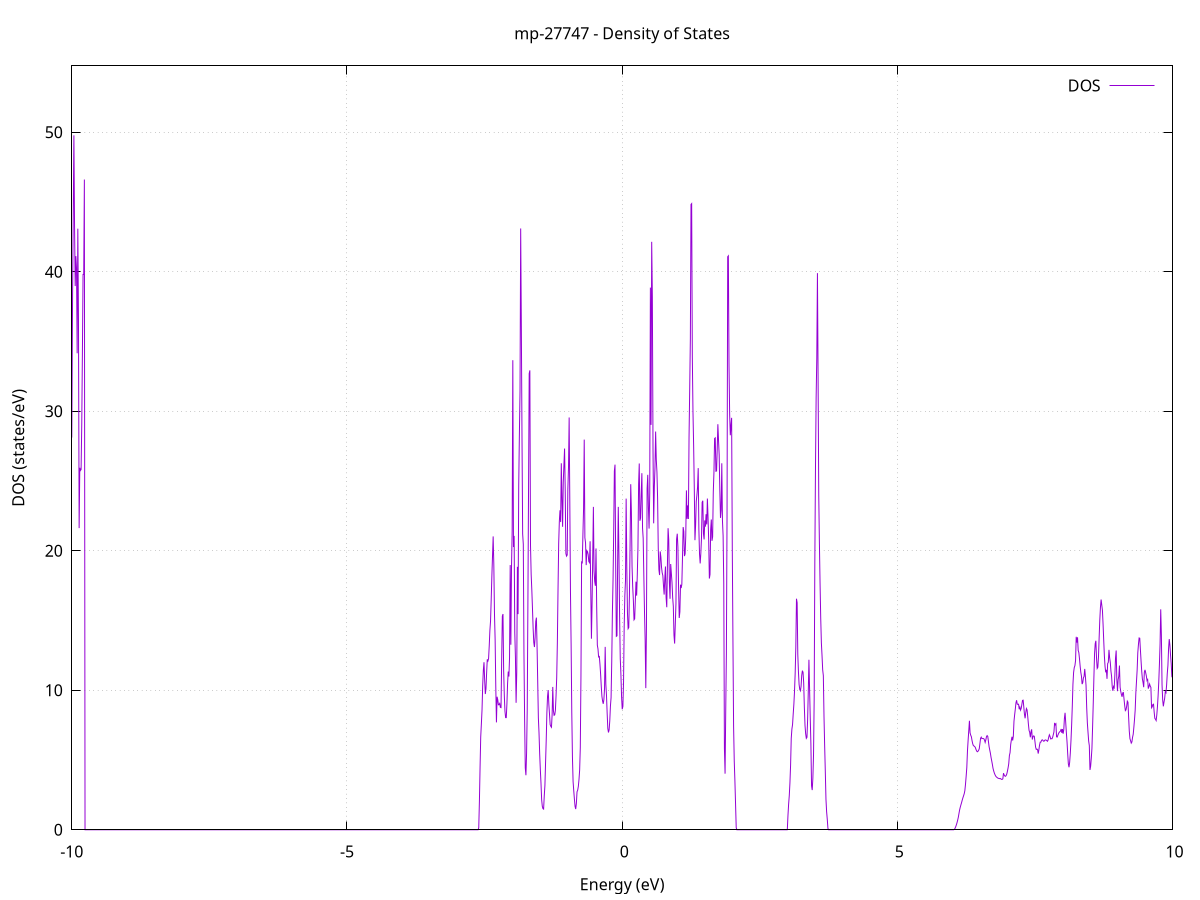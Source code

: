 set title 'mp-27747 - Density of States'
set xlabel 'Energy (eV)'
set ylabel 'DOS (states/eV)'
set grid
set xrange [-10:10]
set yrange [0:54.750]
set xzeroaxis lt -1
set terminal png size 800,600
set output 'mp-27747_dos_gnuplot.png'
plot '-' using 1:2 with lines title 'DOS'
-11.854500 0.000000
-11.842600 0.000000
-11.830700 0.000000
-11.818800 0.000000
-11.806900 0.000000
-11.795000 0.000000
-11.783100 0.000000
-11.771200 0.000000
-11.759300 0.000000
-11.747300 0.000000
-11.735400 0.000000
-11.723500 0.000000
-11.711600 0.000000
-11.699700 0.000000
-11.687800 0.000000
-11.675900 0.000000
-11.664000 0.000000
-11.652100 0.000000
-11.640200 0.000000
-11.628300 0.000000
-11.616400 0.000000
-11.604500 0.000000
-11.592600 0.000000
-11.580700 0.000000
-11.568800 0.000000
-11.556900 0.000000
-11.545000 0.000000
-11.533100 0.000000
-11.521200 0.000000
-11.509300 0.000000
-11.497400 0.000000
-11.485500 0.000000
-11.473600 0.000000
-11.461700 0.000000
-11.449800 0.000000
-11.437900 0.000000
-11.426000 0.000000
-11.414000 0.000000
-11.402100 0.000000
-11.390200 0.000000
-11.378300 0.000000
-11.366400 0.000000
-11.354500 0.000000
-11.342600 0.000000
-11.330700 0.000000
-11.318800 0.000000
-11.306900 0.000000
-11.295000 0.000000
-11.283100 0.000000
-11.271200 0.000000
-11.259300 0.000000
-11.247400 0.000000
-11.235500 0.000000
-11.223600 0.000000
-11.211700 0.000000
-11.199800 0.000000
-11.187900 0.000000
-11.176000 0.000000
-11.164100 0.000000
-11.152200 0.000000
-11.140300 0.000000
-11.128400 0.000000
-11.116500 0.000000
-11.104600 0.000000
-11.092700 0.000000
-11.080800 0.000000
-11.068800 0.000000
-11.056900 0.000000
-11.045000 0.000000
-11.033100 0.000000
-11.021200 0.000000
-11.009300 0.000000
-10.997400 0.000000
-10.985500 0.000000
-10.973600 0.000000
-10.961700 0.000000
-10.949800 0.000000
-10.937900 0.000000
-10.926000 0.000000
-10.914100 0.000000
-10.902200 0.000000
-10.890300 0.000000
-10.878400 0.000000
-10.866500 0.000000
-10.854600 0.000000
-10.842700 0.000000
-10.830800 0.000000
-10.818900 0.000000
-10.807000 0.000000
-10.795100 0.000000
-10.783200 0.000000
-10.771300 0.006600
-10.759400 0.955700
-10.747500 2.295500
-10.735600 2.756000
-10.723600 3.446000
-10.711700 4.147100
-10.699800 4.765600
-10.687900 5.474500
-10.676000 6.327100
-10.664100 7.678800
-10.652200 9.339700
-10.640300 9.214200
-10.628400 9.027500
-10.616500 8.932200
-10.604600 8.904000
-10.592700 8.861100
-10.580800 8.643600
-10.568900 9.424400
-10.557000 9.699100
-10.545100 10.439800
-10.533200 12.049800
-10.521300 12.760400
-10.509400 13.476600
-10.497500 13.887400
-10.485600 16.971600
-10.473700 16.429000
-10.461800 16.283200
-10.449900 16.133600
-10.438000 18.608900
-10.426100 14.238700
-10.414200 12.473300
-10.402300 12.644100
-10.390300 13.178500
-10.378400 11.405300
-10.366500 5.990500
-10.354600 0.000000
-10.342700 0.000000
-10.330800 0.000000
-10.318900 0.000000
-10.307000 0.000000
-10.295100 0.000000
-10.283200 0.034000
-10.271300 0.389800
-10.259400 0.945700
-10.247500 1.517700
-10.235600 2.053400
-10.223700 2.558100
-10.211800 3.236100
-10.199900 3.900500
-10.188000 4.721700
-10.176100 6.090200
-10.164200 7.397800
-10.152300 8.351000
-10.140400 9.496200
-10.128500 11.103100
-10.116600 14.787100
-10.104700 33.503200
-10.092800 28.130900
-10.080900 20.070100
-10.069000 17.697400
-10.057100 19.886100
-10.045100 24.466700
-10.033200 20.076200
-10.021300 22.279100
-10.009400 22.253100
-9.997500 29.706200
-9.985600 38.444200
-9.973700 43.921300
-9.961800 49.772600
-9.949900 43.269300
-9.938000 38.971100
-9.926100 41.114800
-9.914200 40.254000
-9.902300 34.152500
-9.890400 43.081800
-9.878500 36.511800
-9.866600 21.620400
-9.854700 25.945800
-9.842800 25.750100
-9.830900 25.822700
-9.819000 29.057700
-9.807100 34.206800
-9.795200 39.800600
-9.783300 39.795100
-9.771400 46.602600
-9.759500 0.000000
-9.747600 0.000000
-9.735700 0.000000
-9.723800 0.000000
-9.711900 0.000000
-9.699900 0.000000
-9.688000 0.000000
-9.676100 0.000000
-9.664200 0.000000
-9.652300 0.000000
-9.640400 0.000000
-9.628500 0.000000
-9.616600 0.000000
-9.604700 0.000000
-9.592800 0.000000
-9.580900 0.000000
-9.569000 0.000000
-9.557100 0.000000
-9.545200 0.000000
-9.533300 0.000000
-9.521400 0.000000
-9.509500 0.000000
-9.497600 0.000000
-9.485700 0.000000
-9.473800 0.000000
-9.461900 0.000000
-9.450000 0.000000
-9.438100 0.000000
-9.426200 0.000000
-9.414300 0.000000
-9.402400 0.000000
-9.390500 0.000000
-9.378600 0.000000
-9.366600 0.000000
-9.354700 0.000000
-9.342800 0.000000
-9.330900 0.000000
-9.319000 0.000000
-9.307100 0.000000
-9.295200 0.000000
-9.283300 0.000000
-9.271400 0.000000
-9.259500 0.000000
-9.247600 0.000000
-9.235700 0.000000
-9.223800 0.000000
-9.211900 0.000000
-9.200000 0.000000
-9.188100 0.000000
-9.176200 0.000000
-9.164300 0.000000
-9.152400 0.000000
-9.140500 0.000000
-9.128600 0.000000
-9.116700 0.000000
-9.104800 0.000000
-9.092900 0.000000
-9.081000 0.000000
-9.069100 0.000000
-9.057200 0.000000
-9.045300 0.000000
-9.033400 0.000000
-9.021400 0.000000
-9.009500 0.000000
-8.997600 0.000000
-8.985700 0.000000
-8.973800 0.000000
-8.961900 0.000000
-8.950000 0.000000
-8.938100 0.000000
-8.926200 0.000000
-8.914300 0.000000
-8.902400 0.000000
-8.890500 0.000000
-8.878600 0.000000
-8.866700 0.000000
-8.854800 0.000000
-8.842900 0.000000
-8.831000 0.000000
-8.819100 0.000000
-8.807200 0.000000
-8.795300 0.000000
-8.783400 0.000000
-8.771500 0.000000
-8.759600 0.000000
-8.747700 0.000000
-8.735800 0.000000
-8.723900 0.000000
-8.712000 0.000000
-8.700100 0.000000
-8.688200 0.000000
-8.676200 0.000000
-8.664300 0.000000
-8.652400 0.000000
-8.640500 0.000000
-8.628600 0.000000
-8.616700 0.000000
-8.604800 0.000000
-8.592900 0.000000
-8.581000 0.000000
-8.569100 0.000000
-8.557200 0.000000
-8.545300 0.000000
-8.533400 0.000000
-8.521500 0.000000
-8.509600 0.000000
-8.497700 0.000000
-8.485800 0.000000
-8.473900 0.000000
-8.462000 0.000000
-8.450100 0.000000
-8.438200 0.000000
-8.426300 0.000000
-8.414400 0.000000
-8.402500 0.000000
-8.390600 0.000000
-8.378700 0.000000
-8.366800 0.000000
-8.354900 0.000000
-8.343000 0.000000
-8.331000 0.000000
-8.319100 0.000000
-8.307200 0.000000
-8.295300 0.000000
-8.283400 0.000000
-8.271500 0.000000
-8.259600 0.000000
-8.247700 0.000000
-8.235800 0.000000
-8.223900 0.000000
-8.212000 0.000000
-8.200100 0.000000
-8.188200 0.000000
-8.176300 0.000000
-8.164400 0.000000
-8.152500 0.000000
-8.140600 0.000000
-8.128700 0.000000
-8.116800 0.000000
-8.104900 0.000000
-8.093000 0.000000
-8.081100 0.000000
-8.069200 0.000000
-8.057300 0.000000
-8.045400 0.000000
-8.033500 0.000000
-8.021600 0.000000
-8.009700 0.000000
-7.997700 0.000000
-7.985800 0.000000
-7.973900 0.000000
-7.962000 0.000000
-7.950100 0.000000
-7.938200 0.000000
-7.926300 0.000000
-7.914400 0.000000
-7.902500 0.000000
-7.890600 0.000000
-7.878700 0.000000
-7.866800 0.000000
-7.854900 0.000000
-7.843000 0.000000
-7.831100 0.000000
-7.819200 0.000000
-7.807300 0.000000
-7.795400 0.000000
-7.783500 0.000000
-7.771600 0.000000
-7.759700 0.000000
-7.747800 0.000000
-7.735900 0.000000
-7.724000 0.000000
-7.712100 0.000000
-7.700200 0.000000
-7.688300 0.000000
-7.676400 0.000000
-7.664500 0.000000
-7.652500 0.000000
-7.640600 0.000000
-7.628700 0.000000
-7.616800 0.000000
-7.604900 0.000000
-7.593000 0.000000
-7.581100 0.000000
-7.569200 0.000000
-7.557300 0.000000
-7.545400 0.000000
-7.533500 0.000000
-7.521600 0.000000
-7.509700 0.000000
-7.497800 0.000000
-7.485900 0.000000
-7.474000 0.000000
-7.462100 0.000000
-7.450200 0.000000
-7.438300 0.000000
-7.426400 0.000000
-7.414500 0.000000
-7.402600 0.000000
-7.390700 0.000000
-7.378800 0.000000
-7.366900 0.000000
-7.355000 0.000000
-7.343100 0.000000
-7.331200 0.000000
-7.319300 0.000000
-7.307300 0.000000
-7.295400 0.000000
-7.283500 0.000000
-7.271600 0.000000
-7.259700 0.000000
-7.247800 0.000000
-7.235900 0.000000
-7.224000 0.000000
-7.212100 0.000000
-7.200200 0.000000
-7.188300 0.000000
-7.176400 0.000000
-7.164500 0.000000
-7.152600 0.000000
-7.140700 0.000000
-7.128800 0.000000
-7.116900 0.000000
-7.105000 0.000000
-7.093100 0.000000
-7.081200 0.000000
-7.069300 0.000000
-7.057400 0.000000
-7.045500 0.000000
-7.033600 0.000000
-7.021700 0.000000
-7.009800 0.000000
-6.997900 0.000000
-6.986000 0.000000
-6.974000 0.000000
-6.962100 0.000000
-6.950200 0.000000
-6.938300 0.000000
-6.926400 0.000000
-6.914500 0.000000
-6.902600 0.000000
-6.890700 0.000000
-6.878800 0.000000
-6.866900 0.000000
-6.855000 0.000000
-6.843100 0.000000
-6.831200 0.000000
-6.819300 0.000000
-6.807400 0.000000
-6.795500 0.000000
-6.783600 0.000000
-6.771700 0.000000
-6.759800 0.000000
-6.747900 0.000000
-6.736000 0.000000
-6.724100 0.000000
-6.712200 0.000000
-6.700300 0.000000
-6.688400 0.000000
-6.676500 0.000000
-6.664600 0.000000
-6.652700 0.000000
-6.640800 0.000000
-6.628800 0.000000
-6.616900 0.000000
-6.605000 0.000000
-6.593100 0.000000
-6.581200 0.000000
-6.569300 0.000000
-6.557400 0.000000
-6.545500 0.000000
-6.533600 0.000000
-6.521700 0.000000
-6.509800 0.000000
-6.497900 0.000000
-6.486000 0.000000
-6.474100 0.000000
-6.462200 0.000000
-6.450300 0.000000
-6.438400 0.000000
-6.426500 0.000000
-6.414600 0.000000
-6.402700 0.000000
-6.390800 0.000000
-6.378900 0.000000
-6.367000 0.000000
-6.355100 0.000000
-6.343200 0.000000
-6.331300 0.000000
-6.319400 0.000000
-6.307500 0.000000
-6.295600 0.000000
-6.283600 0.000000
-6.271700 0.000000
-6.259800 0.000000
-6.247900 0.000000
-6.236000 0.000000
-6.224100 0.000000
-6.212200 0.000000
-6.200300 0.000000
-6.188400 0.000000
-6.176500 0.000000
-6.164600 0.000000
-6.152700 0.000000
-6.140800 0.000000
-6.128900 0.000000
-6.117000 0.000000
-6.105100 0.000000
-6.093200 0.000000
-6.081300 0.000000
-6.069400 0.000000
-6.057500 0.000000
-6.045600 0.000000
-6.033700 0.000000
-6.021800 0.000000
-6.009900 0.000000
-5.998000 0.000000
-5.986100 0.000000
-5.974200 0.000000
-5.962300 0.000000
-5.950300 0.000000
-5.938400 0.000000
-5.926500 0.000000
-5.914600 0.000000
-5.902700 0.000000
-5.890800 0.000000
-5.878900 0.000000
-5.867000 0.000000
-5.855100 0.000000
-5.843200 0.000000
-5.831300 0.000000
-5.819400 0.000000
-5.807500 0.000000
-5.795600 0.000000
-5.783700 0.000000
-5.771800 0.000000
-5.759900 0.000000
-5.748000 0.000000
-5.736100 0.000000
-5.724200 0.000000
-5.712300 0.000000
-5.700400 0.000000
-5.688500 0.000000
-5.676600 0.000000
-5.664700 0.000000
-5.652800 0.000000
-5.640900 0.000000
-5.629000 0.000000
-5.617100 0.000000
-5.605100 0.000000
-5.593200 0.000000
-5.581300 0.000000
-5.569400 0.000000
-5.557500 0.000000
-5.545600 0.000000
-5.533700 0.000000
-5.521800 0.000000
-5.509900 0.000000
-5.498000 0.000000
-5.486100 0.000000
-5.474200 0.000000
-5.462300 0.000000
-5.450400 0.000000
-5.438500 0.000000
-5.426600 0.000000
-5.414700 0.000000
-5.402800 0.000000
-5.390900 0.000000
-5.379000 0.000000
-5.367100 0.000000
-5.355200 0.000000
-5.343300 0.000000
-5.331400 0.000000
-5.319500 0.000000
-5.307600 0.000000
-5.295700 0.000000
-5.283800 0.000000
-5.271900 0.000000
-5.259900 0.000000
-5.248000 0.000000
-5.236100 0.000000
-5.224200 0.000000
-5.212300 0.000000
-5.200400 0.000000
-5.188500 0.000000
-5.176600 0.000000
-5.164700 0.000000
-5.152800 0.000000
-5.140900 0.000000
-5.129000 0.000000
-5.117100 0.000000
-5.105200 0.000000
-5.093300 0.000000
-5.081400 0.000000
-5.069500 0.000000
-5.057600 0.000000
-5.045700 0.000000
-5.033800 0.000000
-5.021900 0.000000
-5.010000 0.000000
-4.998100 0.000000
-4.986200 0.000000
-4.974300 0.000000
-4.962400 0.000000
-4.950500 0.000000
-4.938600 0.000000
-4.926700 0.000000
-4.914700 0.000000
-4.902800 0.000000
-4.890900 0.000000
-4.879000 0.000000
-4.867100 0.000000
-4.855200 0.000000
-4.843300 0.000000
-4.831400 0.000000
-4.819500 0.000000
-4.807600 0.000000
-4.795700 0.000000
-4.783800 0.000000
-4.771900 0.000000
-4.760000 0.000000
-4.748100 0.000000
-4.736200 0.000000
-4.724300 0.000000
-4.712400 0.000000
-4.700500 0.000000
-4.688600 0.000000
-4.676700 0.000000
-4.664800 0.000000
-4.652900 0.000000
-4.641000 0.000000
-4.629100 0.000000
-4.617200 0.000000
-4.605300 0.000000
-4.593400 0.000000
-4.581400 0.000000
-4.569500 0.000000
-4.557600 0.000000
-4.545700 0.000000
-4.533800 0.000000
-4.521900 0.000000
-4.510000 0.000000
-4.498100 0.000000
-4.486200 0.000000
-4.474300 0.000000
-4.462400 0.000000
-4.450500 0.000000
-4.438600 0.000000
-4.426700 0.000000
-4.414800 0.000000
-4.402900 0.000000
-4.391000 0.000000
-4.379100 0.000000
-4.367200 0.000000
-4.355300 0.000000
-4.343400 0.000000
-4.331500 0.000000
-4.319600 0.000000
-4.307700 0.000000
-4.295800 0.000000
-4.283900 0.000000
-4.272000 0.000000
-4.260100 0.000000
-4.248200 0.000000
-4.236200 0.000000
-4.224300 0.000000
-4.212400 0.000000
-4.200500 0.000000
-4.188600 0.000000
-4.176700 0.000000
-4.164800 0.000000
-4.152900 0.000000
-4.141000 0.000000
-4.129100 0.000000
-4.117200 0.000000
-4.105300 0.000000
-4.093400 0.000000
-4.081500 0.000000
-4.069600 0.000000
-4.057700 0.000000
-4.045800 0.000000
-4.033900 0.000000
-4.022000 0.000000
-4.010100 0.000000
-3.998200 0.000000
-3.986300 0.000000
-3.974400 0.000000
-3.962500 0.000000
-3.950600 0.000000
-3.938700 0.000000
-3.926800 0.000000
-3.914900 0.000000
-3.903000 0.000000
-3.891000 0.000000
-3.879100 0.000000
-3.867200 0.000000
-3.855300 0.000000
-3.843400 0.000000
-3.831500 0.000000
-3.819600 0.000000
-3.807700 0.000000
-3.795800 0.000000
-3.783900 0.000000
-3.772000 0.000000
-3.760100 0.000000
-3.748200 0.000000
-3.736300 0.000000
-3.724400 0.000000
-3.712500 0.000000
-3.700600 0.000000
-3.688700 0.000000
-3.676800 0.000000
-3.664900 0.000000
-3.653000 0.000000
-3.641100 0.000000
-3.629200 0.000000
-3.617300 0.000000
-3.605400 0.000000
-3.593500 0.000000
-3.581600 0.000000
-3.569700 0.000000
-3.557700 0.000000
-3.545800 0.000000
-3.533900 0.000000
-3.522000 0.000000
-3.510100 0.000000
-3.498200 0.000000
-3.486300 0.000000
-3.474400 0.000000
-3.462500 0.000000
-3.450600 0.000000
-3.438700 0.000000
-3.426800 0.000000
-3.414900 0.000000
-3.403000 0.000000
-3.391100 0.000000
-3.379200 0.000000
-3.367300 0.000000
-3.355400 0.000000
-3.343500 0.000000
-3.331600 0.000000
-3.319700 0.000000
-3.307800 0.000000
-3.295900 0.000000
-3.284000 0.000000
-3.272100 0.000000
-3.260200 0.000000
-3.248300 0.000000
-3.236400 0.000000
-3.224500 0.000000
-3.212500 0.000000
-3.200600 0.000000
-3.188700 0.000000
-3.176800 0.000000
-3.164900 0.000000
-3.153000 0.000000
-3.141100 0.000000
-3.129200 0.000000
-3.117300 0.000000
-3.105400 0.000000
-3.093500 0.000000
-3.081600 0.000000
-3.069700 0.000000
-3.057800 0.000000
-3.045900 0.000000
-3.034000 0.000000
-3.022100 0.000000
-3.010200 0.000000
-2.998300 0.000000
-2.986400 0.000000
-2.974500 0.000000
-2.962600 0.000000
-2.950700 0.000000
-2.938800 0.000000
-2.926900 0.000000
-2.915000 0.000000
-2.903100 0.000000
-2.891200 0.000000
-2.879300 0.000000
-2.867300 0.000000
-2.855400 0.000000
-2.843500 0.000000
-2.831600 0.000000
-2.819700 0.000000
-2.807800 0.000000
-2.795900 0.000000
-2.784000 0.000000
-2.772100 0.000000
-2.760200 0.000000
-2.748300 0.000000
-2.736400 0.000000
-2.724500 0.000000
-2.712600 0.000000
-2.700700 0.000000
-2.688800 0.000000
-2.676900 0.000000
-2.665000 0.000000
-2.653100 0.000000
-2.641200 0.000000
-2.629300 0.000000
-2.617400 0.000000
-2.605500 0.148500
-2.593600 2.034800
-2.581700 4.457200
-2.569800 6.652600
-2.557900 7.597800
-2.546000 8.588400
-2.534100 10.317100
-2.522100 11.441000
-2.510200 12.008300
-2.498300 10.740800
-2.486400 9.728400
-2.474500 10.091800
-2.462600 11.235300
-2.450700 12.212300
-2.438800 12.102600
-2.426900 12.268200
-2.415000 13.179500
-2.403100 14.283200
-2.391200 14.960400
-2.379300 16.494700
-2.367400 18.159700
-2.355500 19.595600
-2.343600 21.024000
-2.331700 19.010500
-2.319800 15.497900
-2.307900 13.642600
-2.296000 10.248100
-2.284100 7.696300
-2.272200 9.535400
-2.260300 9.320700
-2.248400 8.957300
-2.236500 8.974600
-2.224600 9.052200
-2.212700 8.773000
-2.200800 8.755700
-2.188800 12.203800
-2.176900 15.307200
-2.165000 15.462000
-2.153100 11.409700
-2.141200 9.636600
-2.129300 8.504100
-2.117400 8.039300
-2.105500 8.037600
-2.093600 9.040800
-2.081700 10.480700
-2.069800 11.337700
-2.057900 10.984400
-2.046000 12.322600
-2.034100 18.972200
-2.022200 13.264800
-2.010300 18.812200
-1.998400 21.395900
-1.986500 33.655400
-1.974600 20.262200
-1.962700 21.063000
-1.950800 14.120300
-1.938900 12.351900
-1.927000 9.099900
-1.915100 11.296500
-1.903200 18.845700
-1.891300 15.455700
-1.879400 24.648400
-1.867500 28.211300
-1.855600 31.432100
-1.843600 43.096400
-1.831700 36.088300
-1.819800 28.228000
-1.807900 21.209000
-1.796000 20.460500
-1.784100 12.646700
-1.772200 7.959600
-1.760300 4.435700
-1.748400 3.910000
-1.736500 5.493100
-1.724600 8.625200
-1.712700 16.153900
-1.700800 24.400600
-1.688900 32.698400
-1.677000 32.926300
-1.665100 20.382500
-1.653200 18.305600
-1.641300 17.185400
-1.629400 15.863700
-1.617500 14.449300
-1.605600 13.424800
-1.593700 13.098800
-1.581800 13.763700
-1.569900 14.930900
-1.558000 15.205500
-1.546100 13.167200
-1.534200 10.653000
-1.522300 8.031900
-1.510400 6.935000
-1.498400 5.441400
-1.486500 4.293300
-1.474600 3.341400
-1.462700 2.165600
-1.450800 1.682900
-1.438900 1.517700
-1.427000 1.482900
-1.415100 2.438600
-1.403200 3.180200
-1.391300 4.836900
-1.379400 6.455000
-1.367500 8.379900
-1.355600 9.556400
-1.343700 10.016500
-1.331800 8.979900
-1.319900 8.284900
-1.308000 7.537700
-1.296100 7.414000
-1.284200 7.347100
-1.272300 8.247900
-1.260400 10.239100
-1.248500 8.536800
-1.236600 8.203000
-1.224700 8.240300
-1.212800 8.564600
-1.200900 9.612400
-1.189000 10.912600
-1.177100 13.432400
-1.165100 17.221000
-1.153200 20.513600
-1.141300 22.083700
-1.129400 22.897300
-1.117500 22.055000
-1.105600 26.267700
-1.093700 23.663400
-1.081800 21.715600
-1.069900 24.905900
-1.058000 26.143000
-1.046100 27.323800
-1.034200 24.261100
-1.022300 19.799800
-1.010400 19.613200
-0.998500 19.694400
-0.986600 24.393800
-0.974700 25.979100
-0.962800 29.549500
-0.950900 23.458100
-0.939000 17.061000
-0.927100 13.241000
-0.915200 8.409400
-0.903300 5.234300
-0.891400 3.453800
-0.879500 2.808300
-0.867600 2.203300
-0.855700 1.679100
-0.843800 1.484600
-0.831900 1.884400
-0.819900 2.720700
-0.808000 2.835700
-0.796100 3.106300
-0.784200 3.595300
-0.772300 4.280400
-0.760400 5.895900
-0.748500 10.990000
-0.736600 19.184100
-0.724700 19.142100
-0.712800 21.158100
-0.700900 23.021400
-0.689000 27.963700
-0.677100 20.934100
-0.665200 20.574900
-0.653300 18.970900
-0.641400 20.006700
-0.629500 19.936600
-0.617600 19.732200
-0.605700 19.225700
-0.593800 19.150500
-0.581900 20.679200
-0.570000 17.179400
-0.558100 13.693600
-0.546200 16.244700
-0.534300 19.583700
-0.522400 23.144100
-0.510500 18.569800
-0.498600 17.811300
-0.486700 17.487500
-0.474700 20.162900
-0.462800 16.060700
-0.450900 13.233400
-0.439000 12.958700
-0.427100 12.348400
-0.415200 12.457300
-0.403300 11.871300
-0.391400 11.165900
-0.379500 10.292900
-0.367600 9.568800
-0.355700 9.236600
-0.343800 9.028200
-0.331900 9.324900
-0.320000 10.121700
-0.308100 13.110200
-0.296200 10.431700
-0.284300 9.620000
-0.272400 8.361000
-0.260500 7.269100
-0.248600 6.974400
-0.236700 7.159600
-0.224800 7.805100
-0.212900 8.866200
-0.201000 9.473000
-0.189100 12.017000
-0.177200 15.538000
-0.165300 17.926800
-0.153400 21.377100
-0.141400 25.711400
-0.129500 26.169900
-0.117600 19.156400
-0.105700 13.865000
-0.093800 13.903300
-0.081900 19.102700
-0.070000 23.143700
-0.058100 19.602200
-0.046200 15.295600
-0.034300 12.280500
-0.022400 11.144100
-0.010500 9.536700
0.001400 8.638900
0.013300 8.840600
0.025200 10.561700
0.037100 14.588800
0.049000 16.783600
0.060900 17.854300
0.072800 23.734200
0.084700 18.797700
0.096600 15.550800
0.108500 14.413200
0.120400 14.497600
0.132300 16.802500
0.144200 20.450700
0.156100 24.767400
0.168000 22.781600
0.179900 18.883400
0.191800 17.414700
0.203800 16.453300
0.215700 15.047800
0.227600 15.120700
0.239500 16.435700
0.251400 17.779300
0.263300 16.781600
0.275200 18.267900
0.287100 20.206300
0.299000 24.773200
0.310900 26.251200
0.322800 22.148700
0.334700 22.342700
0.346600 24.069400
0.358500 25.557800
0.370400 21.639100
0.382300 20.885900
0.394200 18.188500
0.406100 15.661100
0.418000 13.601100
0.429900 10.152900
0.441800 14.530500
0.453700 24.464100
0.465600 25.439000
0.477500 23.098000
0.489400 21.584700
0.501300 24.141600
0.513200 38.859200
0.525100 29.019700
0.537000 42.140700
0.549000 38.185400
0.560900 27.248100
0.572800 21.965100
0.584700 24.570900
0.596600 25.956300
0.608500 28.540100
0.620400 26.524000
0.632300 25.636600
0.644200 23.770600
0.656100 20.194900
0.668000 18.642900
0.679900 18.256100
0.691800 19.950700
0.703700 19.547900
0.715600 18.813600
0.727500 18.418800
0.739400 18.227000
0.751300 17.495800
0.763200 16.858100
0.775100 18.022600
0.787000 18.868700
0.798900 16.631800
0.810800 15.950500
0.822700 18.983300
0.834600 21.613300
0.846500 20.790000
0.858400 17.701800
0.870300 16.553900
0.882200 19.047700
0.894200 18.369500
0.906100 17.715400
0.918000 16.637300
0.929900 16.012900
0.941800 13.950500
0.953700 13.343900
0.965600 14.712800
0.977500 16.182500
0.989400 20.824500
1.001300 21.219600
1.013200 20.257500
1.025100 17.409300
1.037000 15.179000
1.048900 15.616700
1.060800 17.566400
1.072700 17.324600
1.084600 17.595300
1.096500 19.521000
1.108400 21.695800
1.120300 21.380900
1.132200 19.615300
1.144100 19.778400
1.156000 21.072700
1.167900 24.321300
1.179800 22.286300
1.191700 23.244400
1.203600 22.274700
1.215500 28.154400
1.227500 31.553700
1.239400 35.182000
1.251300 44.818800
1.263200 44.877400
1.275100 33.902100
1.287000 29.943400
1.298900 27.555700
1.310800 24.501000
1.322700 20.756100
1.334600 21.817700
1.346500 23.528000
1.358400 23.984200
1.370300 24.561100
1.382200 25.921300
1.394100 21.544300
1.406000 19.765000
1.417900 19.088800
1.429800 19.811400
1.441700 20.899400
1.453600 23.467600
1.465500 23.583400
1.477400 21.232400
1.489300 20.808800
1.501200 22.171900
1.513100 21.726100
1.525000 22.614000
1.536900 21.885900
1.548800 23.738300
1.560700 22.404300
1.572700 20.720300
1.584600 18.007600
1.596500 18.294100
1.608400 21.514200
1.620300 22.237000
1.632200 20.709000
1.644100 20.995300
1.656000 24.205000
1.667900 25.599100
1.679800 28.044000
1.691700 28.087900
1.703600 25.697800
1.715500 25.714100
1.727400 27.285900
1.739300 29.066700
1.751200 27.928700
1.763100 26.872000
1.775000 24.304500
1.786900 22.351500
1.798800 22.908900
1.810700 26.267100
1.822600 22.161300
1.834500 21.076600
1.846400 17.650600
1.858300 5.833500
1.870200 4.019800
1.882100 8.544200
1.894000 12.615200
1.905900 22.531200
1.917900 41.070100
1.929800 41.133100
1.941700 33.323000
1.953600 29.742900
1.965500 28.276400
1.977400 28.982900
1.989300 29.523600
2.001200 20.223300
2.013100 13.588000
2.025000 7.410600
2.036900 4.933400
2.048800 3.513500
2.060700 1.850600
2.072600 0.151600
2.084500 0.000000
2.096400 0.000000
2.108300 0.000000
2.120200 0.000000
2.132100 0.000000
2.144000 0.000000
2.155900 0.000000
2.167800 0.000000
2.179700 0.000000
2.191600 0.000000
2.203500 0.000000
2.215400 0.000000
2.227300 0.000000
2.239200 0.000000
2.251200 0.000000
2.263100 0.000000
2.275000 0.000000
2.286900 0.000000
2.298800 0.000000
2.310700 0.000000
2.322600 0.000000
2.334500 0.000000
2.346400 0.000000
2.358300 0.000000
2.370200 0.000000
2.382100 0.000000
2.394000 0.000000
2.405900 0.000000
2.417800 0.000000
2.429700 0.000000
2.441600 0.000000
2.453500 0.000000
2.465400 0.000000
2.477300 0.000000
2.489200 0.000000
2.501100 0.000000
2.513000 0.000000
2.524900 0.000000
2.536800 0.000000
2.548700 0.000000
2.560600 0.000000
2.572500 0.000000
2.584400 0.000000
2.596400 0.000000
2.608300 0.000000
2.620200 0.000000
2.632100 0.000000
2.644000 0.000000
2.655900 0.000000
2.667800 0.000000
2.679700 0.000000
2.691600 0.000000
2.703500 0.000000
2.715400 0.000000
2.727300 0.000000
2.739200 0.000000
2.751100 0.000000
2.763000 0.000000
2.774900 0.000000
2.786800 0.000000
2.798700 0.000000
2.810600 0.000000
2.822500 0.000000
2.834400 0.000000
2.846300 0.000000
2.858200 0.000000
2.870100 0.000000
2.882000 0.000000
2.893900 0.000000
2.905800 0.000000
2.917700 0.000000
2.929600 0.000000
2.941600 0.000000
2.953500 0.000000
2.965400 0.000000
2.977300 0.000000
2.989200 0.000000
3.001100 0.003100
3.013000 1.023100
3.024900 1.841700
3.036800 2.449100
3.048700 3.359500
3.060600 4.636500
3.072500 6.552800
3.084400 7.216700
3.096300 7.540800
3.108200 8.297100
3.120100 8.990400
3.132000 9.935400
3.143900 11.214300
3.155800 13.108900
3.167700 16.559600
3.179600 16.271700
3.191500 12.577800
3.203400 11.314000
3.215300 10.412700
3.227200 10.059200
3.239100 9.962200
3.251000 10.275300
3.262900 11.060600
3.274900 11.404600
3.286800 11.285800
3.298700 10.528100
3.310600 8.801000
3.322500 7.488200
3.334400 6.888000
3.346300 6.552200
3.358200 6.627400
3.370100 7.888300
3.382000 9.875000
3.393900 12.188200
3.405800 10.099600
3.417700 8.066300
3.429600 6.159500
3.441500 3.154400
3.453400 2.844500
3.465300 3.686600
3.477200 5.325400
3.489100 9.287800
3.501000 19.152300
3.512900 25.920400
3.524800 30.932600
3.536700 33.795100
3.548600 39.895900
3.560500 32.320700
3.572400 23.957200
3.584300 20.536100
3.596200 17.653100
3.608100 15.178100
3.620100 13.392600
3.632000 12.474500
3.643900 11.460700
3.655800 11.044600
3.667700 8.127100
3.679600 6.037700
3.691500 4.175900
3.703400 2.185500
3.715300 1.297300
3.727200 0.749800
3.739100 0.102700
3.751000 0.000000
3.762900 0.000000
3.774800 0.000000
3.786700 0.000000
3.798600 0.000000
3.810500 0.000000
3.822400 0.000000
3.834300 0.000000
3.846200 0.000000
3.858100 0.000000
3.870000 0.000000
3.881900 0.000000
3.893800 0.000000
3.905700 0.000000
3.917600 0.000000
3.929500 0.000000
3.941400 0.000000
3.953300 0.000000
3.965300 0.000000
3.977200 0.000000
3.989100 0.000000
4.001000 0.000000
4.012900 0.000000
4.024800 0.000000
4.036700 0.000000
4.048600 0.000000
4.060500 0.000000
4.072400 0.000000
4.084300 0.000000
4.096200 0.000000
4.108100 0.000000
4.120000 0.000000
4.131900 0.000000
4.143800 0.000000
4.155700 0.000000
4.167600 0.000000
4.179500 0.000000
4.191400 0.000000
4.203300 0.000000
4.215200 0.000000
4.227100 0.000000
4.239000 0.000000
4.250900 0.000000
4.262800 0.000000
4.274700 0.000000
4.286600 0.000000
4.298500 0.000000
4.310500 0.000000
4.322400 0.000000
4.334300 0.000000
4.346200 0.000000
4.358100 0.000000
4.370000 0.000000
4.381900 0.000000
4.393800 0.000000
4.405700 0.000000
4.417600 0.000000
4.429500 0.000000
4.441400 0.000000
4.453300 0.000000
4.465200 0.000000
4.477100 0.000000
4.489000 0.000000
4.500900 0.000000
4.512800 0.000000
4.524700 0.000000
4.536600 0.000000
4.548500 0.000000
4.560400 0.000000
4.572300 0.000000
4.584200 0.000000
4.596100 0.000000
4.608000 0.000000
4.619900 0.000000
4.631800 0.000000
4.643800 0.000000
4.655700 0.000000
4.667600 0.000000
4.679500 0.000000
4.691400 0.000000
4.703300 0.000000
4.715200 0.000000
4.727100 0.000000
4.739000 0.000000
4.750900 0.000000
4.762800 0.000000
4.774700 0.000000
4.786600 0.000000
4.798500 0.000000
4.810400 0.000000
4.822300 0.000000
4.834200 0.000000
4.846100 0.000000
4.858000 0.000000
4.869900 0.000000
4.881800 0.000000
4.893700 0.000000
4.905600 0.000000
4.917500 0.000000
4.929400 0.000000
4.941300 0.000000
4.953200 0.000000
4.965100 0.000000
4.977000 0.000000
4.989000 0.000000
5.000900 0.000000
5.012800 0.000000
5.024700 0.000000
5.036600 0.000000
5.048500 0.000000
5.060400 0.000000
5.072300 0.000000
5.084200 0.000000
5.096100 0.000000
5.108000 0.000000
5.119900 0.000000
5.131800 0.000000
5.143700 0.000000
5.155600 0.000000
5.167500 0.000000
5.179400 0.000000
5.191300 0.000000
5.203200 0.000000
5.215100 0.000000
5.227000 0.000000
5.238900 0.000000
5.250800 0.000000
5.262700 0.000000
5.274600 0.000000
5.286500 0.000000
5.298400 0.000000
5.310300 0.000000
5.322200 0.000000
5.334200 0.000000
5.346100 0.000000
5.358000 0.000000
5.369900 0.000000
5.381800 0.000000
5.393700 0.000000
5.405600 0.000000
5.417500 0.000000
5.429400 0.000000
5.441300 0.000000
5.453200 0.000000
5.465100 0.000000
5.477000 0.000000
5.488900 0.000000
5.500800 0.000000
5.512700 0.000000
5.524600 0.000000
5.536500 0.000000
5.548400 0.000000
5.560300 0.000000
5.572200 0.000000
5.584100 0.000000
5.596000 0.000000
5.607900 0.000000
5.619800 0.000000
5.631700 0.000000
5.643600 0.000000
5.655500 0.000000
5.667500 0.000000
5.679400 0.000000
5.691300 0.000000
5.703200 0.000000
5.715100 0.000000
5.727000 0.000000
5.738900 0.000000
5.750800 0.000000
5.762700 0.000000
5.774600 0.000000
5.786500 0.000000
5.798400 0.000000
5.810300 0.000000
5.822200 0.000000
5.834100 0.000000
5.846000 0.000000
5.857900 0.000000
5.869800 0.000000
5.881700 0.000000
5.893600 0.000000
5.905500 0.000000
5.917400 0.000000
5.929300 0.000000
5.941200 0.000000
5.953100 0.000000
5.965000 0.000000
5.976900 0.000000
5.988800 0.000000
6.000700 0.000000
6.012700 0.000000
6.024600 0.000000
6.036500 0.025100
6.048400 0.103500
6.060300 0.210900
6.072200 0.342400
6.084100 0.498100
6.096000 0.678400
6.107900 0.887900
6.119800 1.156300
6.131700 1.419300
6.143600 1.616300
6.155500 1.785500
6.167400 1.944400
6.179300 2.123100
6.191200 2.285400
6.203100 2.428000
6.215000 2.575200
6.226900 2.799000
6.238800 3.260400
6.250700 3.835400
6.262600 4.465000
6.274500 5.646500
6.286400 6.413200
6.298300 7.106400
6.310200 7.813300
6.322100 6.947500
6.334000 6.775800
6.345900 6.664800
6.357900 6.384400
6.369800 6.167600
6.381700 6.034200
6.393600 6.003200
6.405500 5.966300
6.417400 5.897700
6.429300 5.761400
6.441200 5.649400
6.453100 5.591900
6.465000 5.623700
6.476900 5.690000
6.488800 5.813800
6.500700 6.169800
6.512600 6.556400
6.524500 6.637400
6.536400 6.531700
6.548300 6.548700
6.560200 6.543400
6.572100 6.522200
6.584000 6.433900
6.595900 6.264800
6.607800 6.436400
6.619700 6.673600
6.631600 6.748500
6.643500 6.691900
6.655400 6.333100
6.667300 5.962300
6.679200 5.721800
6.691200 5.485100
6.703100 5.185800
6.715000 4.942800
6.726900 4.688300
6.738800 4.406400
6.750700 4.219100
6.762600 4.068600
6.774500 3.950100
6.786400 3.855000
6.798300 3.794400
6.810200 3.754400
6.822100 3.716900
6.834000 3.687600
6.845900 3.680700
6.857800 3.663600
6.869700 3.678100
6.881600 3.643400
6.893500 3.610100
6.905400 3.612400
6.917300 3.652900
6.929200 4.056600
6.941100 3.929300
6.953000 3.856900
6.964900 3.831600
6.976800 3.882400
6.988700 3.992500
7.000600 4.197300
7.012500 4.436900
7.024400 4.727400
7.036400 5.317500
7.048300 5.525500
7.060200 6.117800
7.072100 6.430200
7.084000 6.667800
7.095900 6.399600
7.107800 6.705200
7.119700 7.778600
7.131600 8.234200
7.143500 8.636900
7.155400 9.091400
7.167300 9.284100
7.179200 9.008000
7.191100 8.984600
7.203000 9.000300
7.214900 8.640600
7.226800 8.782800
7.238700 8.574800
7.250600 8.698600
7.262500 8.969800
7.274400 9.272700
7.286300 9.289500
7.298200 8.796300
7.310100 8.274200
7.322000 7.989800
7.333900 8.403900
7.345800 8.689400
7.357700 8.595300
7.369600 8.120200
7.381600 7.576000
7.393500 7.125500
7.405400 6.981500
7.417300 6.628300
7.429200 7.034000
7.441100 7.196700
7.453000 6.468500
7.464900 6.673200
7.476800 6.728400
7.488700 6.701400
7.500600 6.331700
7.512500 5.928200
7.524400 5.760900
7.536300 5.784000
7.548200 5.741600
7.560100 5.459300
7.572000 5.735400
7.583900 6.056800
7.595800 6.278100
7.607700 6.280000
7.619600 6.393700
7.631500 6.450100
7.643400 6.419500
7.655300 6.352300
7.667200 6.350700
7.679100 6.418200
7.691000 6.441000
7.702900 6.424300
7.714800 6.398500
7.726800 6.342900
7.738700 6.421200
7.750600 6.634800
7.762500 6.808600
7.774400 6.700000
7.786300 6.512700
7.798200 6.531900
7.810100 6.523900
7.822000 6.630700
7.833900 6.813900
7.845800 7.016800
7.857700 7.660200
7.869600 7.528400
7.881500 7.590500
7.893400 6.662500
7.905300 6.645200
7.917200 6.778900
7.929100 6.896200
7.941000 6.981800
7.952900 7.030400
7.964800 7.072800
7.976700 7.223200
7.988600 6.947700
8.000500 7.216300
8.012400 6.886200
8.024300 7.159900
8.036200 7.986900
8.048100 8.383000
8.060100 7.673200
8.072000 6.934800
8.083900 6.289600
8.095800 5.452300
8.107700 4.721900
8.119600 4.481600
8.131500 4.840800
8.143400 5.502600
8.155300 6.378200
8.167200 7.492600
8.179100 8.832500
8.191000 10.424000
8.202900 11.267300
8.214800 11.623700
8.226700 11.757600
8.238600 12.125300
8.250500 13.831000
8.262400 13.417000
8.274300 13.795000
8.286200 12.860500
8.298100 12.700300
8.310000 12.259600
8.321900 11.732100
8.333800 11.291800
8.345700 11.008400
8.357600 10.442200
8.369500 10.546900
8.381400 10.891500
8.393300 10.996100
8.405300 11.528400
8.417200 10.986800
8.429100 10.340000
8.441000 8.754900
8.452900 7.659500
8.464800 6.996200
8.476700 6.355000
8.488600 6.030800
8.500500 4.289200
8.512400 4.549700
8.524300 5.115200
8.536200 5.835400
8.548100 7.373400
8.560000 9.059100
8.571900 10.935700
8.583800 12.624100
8.595700 13.341500
8.607600 13.545500
8.619500 12.302500
8.631400 11.562500
8.643300 11.643400
8.655200 12.398800
8.667100 13.767700
8.679000 15.045300
8.690900 15.944700
8.702800 16.503600
8.714700 16.111300
8.726600 15.736300
8.738500 14.729900
8.750500 13.547400
8.762400 12.446000
8.774300 11.703300
8.786200 11.284600
8.798100 11.463300
8.810000 10.819300
8.821900 11.908900
8.833800 12.006000
8.845700 12.894400
8.857600 12.336100
8.869500 12.006600
8.881400 11.379700
8.893300 10.989000
8.905200 10.233700
8.917100 9.959300
8.929000 10.266000
8.940900 10.182400
8.952800 11.095100
8.964700 12.300000
8.976600 12.850900
8.988500 10.756000
9.000400 9.935100
9.012300 10.764900
9.024200 11.011300
9.036100 11.768300
9.048000 10.218700
9.059900 9.916000
9.071800 9.686200
9.083800 9.532200
9.095700 9.817300
9.107600 9.835700
9.119500 9.358600
9.131400 8.900400
9.143300 8.540100
9.155200 8.597200
9.167100 8.846500
9.179000 9.222000
9.190900 9.144300
9.202800 8.076800
9.214700 7.083400
9.226600 6.536300
9.238500 6.380700
9.250400 6.211500
9.262300 6.292600
9.274200 6.626600
9.286100 6.843400
9.298000 7.346700
9.309900 7.914200
9.321800 8.565900
9.333700 9.797800
9.345600 10.627400
9.357500 11.438700
9.369400 12.686700
9.381300 13.285400
9.393200 13.748500
9.405100 13.728600
9.417000 12.891600
9.429000 12.086800
9.440900 11.345200
9.452800 10.812400
9.464700 10.556400
9.476600 10.219400
9.488500 11.295400
9.500400 11.462300
9.512300 11.265000
9.524200 11.036000
9.536100 10.716400
9.548000 10.825100
9.559900 10.116900
9.571800 10.250500
9.583700 10.445600
9.595600 10.295000
9.607500 10.206500
9.619400 8.743600
9.631300 8.814300
9.643200 8.978700
9.655100 9.001100
9.667000 8.429200
9.678900 7.985400
9.690800 7.922300
9.702700 7.829800
9.714600 8.230800
9.726500 8.827500
9.738400 9.603600
9.750300 10.580600
9.762200 11.840800
9.774200 13.318000
9.786100 15.800600
9.798000 13.955600
9.809900 10.397500
9.821800 9.286000
9.833700 8.848700
9.845600 9.156100
9.857500 9.413000
9.869400 9.893000
9.881300 9.823300
9.893200 10.380100
9.905100 11.198400
9.917000 11.783200
9.928900 12.988800
9.940800 13.667600
9.952700 13.243800
9.964600 12.503600
9.976500 11.906500
9.988400 10.984900
10.000300 10.904200
10.012200 10.831400
10.024100 11.001700
10.036000 11.707800
10.047900 12.975900
10.059800 14.028800
10.071700 14.646000
10.083600 15.247500
10.095500 15.414900
10.107500 15.504600
10.119400 14.684200
10.131300 13.759300
10.143200 13.325300
10.155100 13.130100
10.167000 12.723300
10.178900 12.660100
10.190800 12.760800
10.202700 12.590900
10.214600 12.396700
10.226500 11.583900
10.238400 10.672300
10.250300 10.200500
10.262200 10.092700
10.274100 9.930900
10.286000 9.953500
10.297900 10.250800
10.309800 10.266700
10.321700 10.185500
10.333600 10.438400
10.345500 10.732000
10.357400 11.435800
10.369300 12.300700
10.381200 12.631300
10.393100 13.322300
10.405000 12.963300
10.416900 12.691300
10.428800 12.898700
10.440700 13.541400
10.452700 13.251500
10.464600 13.409000
10.476500 13.119800
10.488400 13.016800
10.500300 13.042100
10.512200 12.856900
10.524100 12.283400
10.536000 12.479500
10.547900 12.759200
10.559800 12.109400
10.571700 11.107400
10.583600 9.975500
10.595500 8.700800
10.607400 7.870100
10.619300 7.441500
10.631200 6.956800
10.643100 6.418700
10.655000 5.983700
10.666900 5.445100
10.678800 5.005000
10.690700 4.221200
10.702600 3.320200
10.714500 2.392700
10.726400 1.671700
10.738300 1.211400
10.750200 0.888300
10.762100 0.670600
10.774000 0.535300
10.785900 0.421500
10.797900 0.324500
10.809800 0.238700
10.821700 0.164000
10.833600 0.100300
10.845500 0.047700
10.857400 0.013000
10.869300 0.000100
10.881200 0.000000
10.893100 0.000000
10.905000 0.000000
10.916900 0.000000
10.928800 0.000000
10.940700 0.000000
10.952600 0.000000
10.964500 0.000000
10.976400 0.000000
10.988300 0.000000
11.000200 0.000000
11.012100 0.000000
11.024000 0.000000
11.035900 0.000000
11.047800 0.000000
11.059700 0.000000
11.071600 0.000000
11.083500 0.000000
11.095400 0.000000
11.107300 0.000000
11.119200 0.000000
11.131100 0.000000
11.143100 0.000000
11.155000 0.000000
11.166900 0.000000
11.178800 0.000000
11.190700 0.000000
11.202600 0.000000
11.214500 0.000000
11.226400 0.000000
11.238300 0.000000
11.250200 0.000000
11.262100 0.000000
11.274000 0.000000
11.285900 0.000000
11.297800 0.000000
11.309700 0.000000
11.321600 0.000000
11.333500 0.000000
11.345400 0.000000
11.357300 0.000000
11.369200 0.000000
11.381100 0.000000
11.393000 0.000000
11.404900 0.000000
11.416800 0.000000
11.428700 0.000000
11.440600 0.000000
11.452500 0.000000
11.464400 0.000000
11.476400 0.000000
11.488300 0.000000
11.500200 0.000000
11.512100 0.000000
11.524000 0.000000
11.535900 0.000000
11.547800 0.000000
11.559700 0.000000
11.571600 0.000000
11.583500 0.000000
11.595400 0.000000
11.607300 0.000000
11.619200 0.000000
11.631100 0.000000
11.643000 0.000000
11.654900 0.000000
11.666800 0.000000
11.678700 0.000000
11.690600 0.000000
11.702500 0.000000
11.714400 0.000000
11.726300 0.000000
11.738200 0.000000
11.750100 0.000000
11.762000 0.000000
11.773900 0.000000
11.785800 0.000000
11.797700 0.000000
11.809600 0.000000
11.821600 0.000000
11.833500 0.000000
11.845400 0.000000
11.857300 0.000000
11.869200 0.000000
11.881100 0.000000
11.893000 0.000000
11.904900 0.000000
11.916800 0.000000
11.928700 0.000000
11.940600 0.000000
11.952500 0.000000
e
